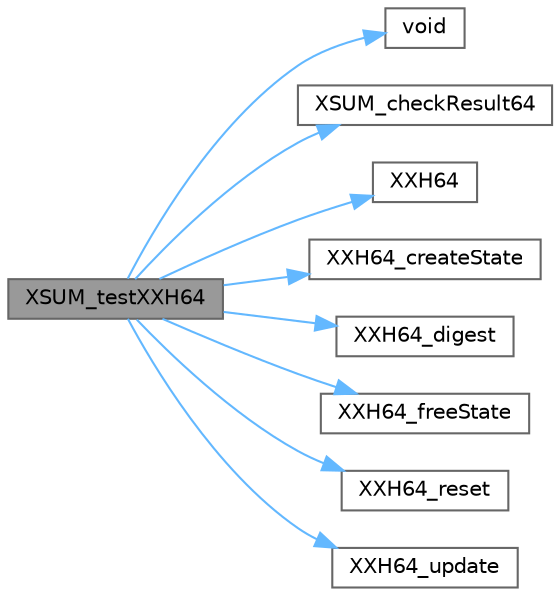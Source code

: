 digraph "XSUM_testXXH64"
{
 // LATEX_PDF_SIZE
  bgcolor="transparent";
  edge [fontname=Helvetica,fontsize=10,labelfontname=Helvetica,labelfontsize=10];
  node [fontname=Helvetica,fontsize=10,shape=box,height=0.2,width=0.4];
  rankdir="LR";
  Node1 [id="Node000001",label="XSUM_testXXH64",height=0.2,width=0.4,color="gray40", fillcolor="grey60", style="filled", fontcolor="black",tooltip=" "];
  Node1 -> Node2 [id="edge1_Node000001_Node000002",color="steelblue1",style="solid",tooltip=" "];
  Node2 [id="Node000002",label="void",height=0.2,width=0.4,color="grey40", fillcolor="white", style="filled",URL="$mimalloc_8h.html#a9d6d8aef94ac19034a5f163606f84830",tooltip=" "];
  Node1 -> Node3 [id="edge2_Node000001_Node000003",color="steelblue1",style="solid",tooltip=" "];
  Node3 [id="Node000003",label="XSUM_checkResult64",height=0.2,width=0.4,color="grey40", fillcolor="white", style="filled",URL="$xsum__sanity__check_8c.html#a1b6372ac1282f59a4af7806d9940e674",tooltip=" "];
  Node1 -> Node4 [id="edge3_Node000001_Node000004",color="steelblue1",style="solid",tooltip=" "];
  Node4 [id="Node000004",label="XXH64",height=0.2,width=0.4,color="grey40", fillcolor="white", style="filled",URL="$group___x_x_h64__family.html#ga582b359c2b7a04d83837f58e72e60a09",tooltip="Calculates the 64-bit hash of input using xxHash64."];
  Node1 -> Node5 [id="edge4_Node000001_Node000005",color="steelblue1",style="solid",tooltip=" "];
  Node5 [id="Node000005",label="XXH64_createState",height=0.2,width=0.4,color="grey40", fillcolor="white", style="filled",URL="$group___x_x_h64__family.html#gad10695b225a47b31a9952545547f9f81",tooltip="Allocates an XXH64_state_t."];
  Node1 -> Node6 [id="edge5_Node000001_Node000006",color="steelblue1",style="solid",tooltip=" "];
  Node6 [id="Node000006",label="XXH64_digest",height=0.2,width=0.4,color="grey40", fillcolor="white", style="filled",URL="$group___x_x_h64__family.html#ga964952da5970b334e217412a05d869ca",tooltip="Returns the calculated hash value from an XXH64_state_t."];
  Node1 -> Node7 [id="edge6_Node000001_Node000007",color="steelblue1",style="solid",tooltip=" "];
  Node7 [id="Node000007",label="XXH64_freeState",height=0.2,width=0.4,color="grey40", fillcolor="white", style="filled",URL="$group___x_x_h64__family.html#gae490ef51db9c960da09189c2774cf82e",tooltip="Frees an XXH64_state_t."];
  Node1 -> Node8 [id="edge7_Node000001_Node000008",color="steelblue1",style="solid",tooltip=" "];
  Node8 [id="Node000008",label="XXH64_reset",height=0.2,width=0.4,color="grey40", fillcolor="white", style="filled",URL="$group___x_x_h64__family.html#ga3d9aebe63b2d4687808385c70460de1a",tooltip="Resets an XXH64_state_t to begin a new hash."];
  Node1 -> Node9 [id="edge8_Node000001_Node000009",color="steelblue1",style="solid",tooltip=" "];
  Node9 [id="Node000009",label="XXH64_update",height=0.2,width=0.4,color="grey40", fillcolor="white", style="filled",URL="$group___x_x_h64__family.html#ga8cf987b6f8910fea00aa458b6a513e01",tooltip="Consumes a block of input to an XXH64_state_t."];
}
